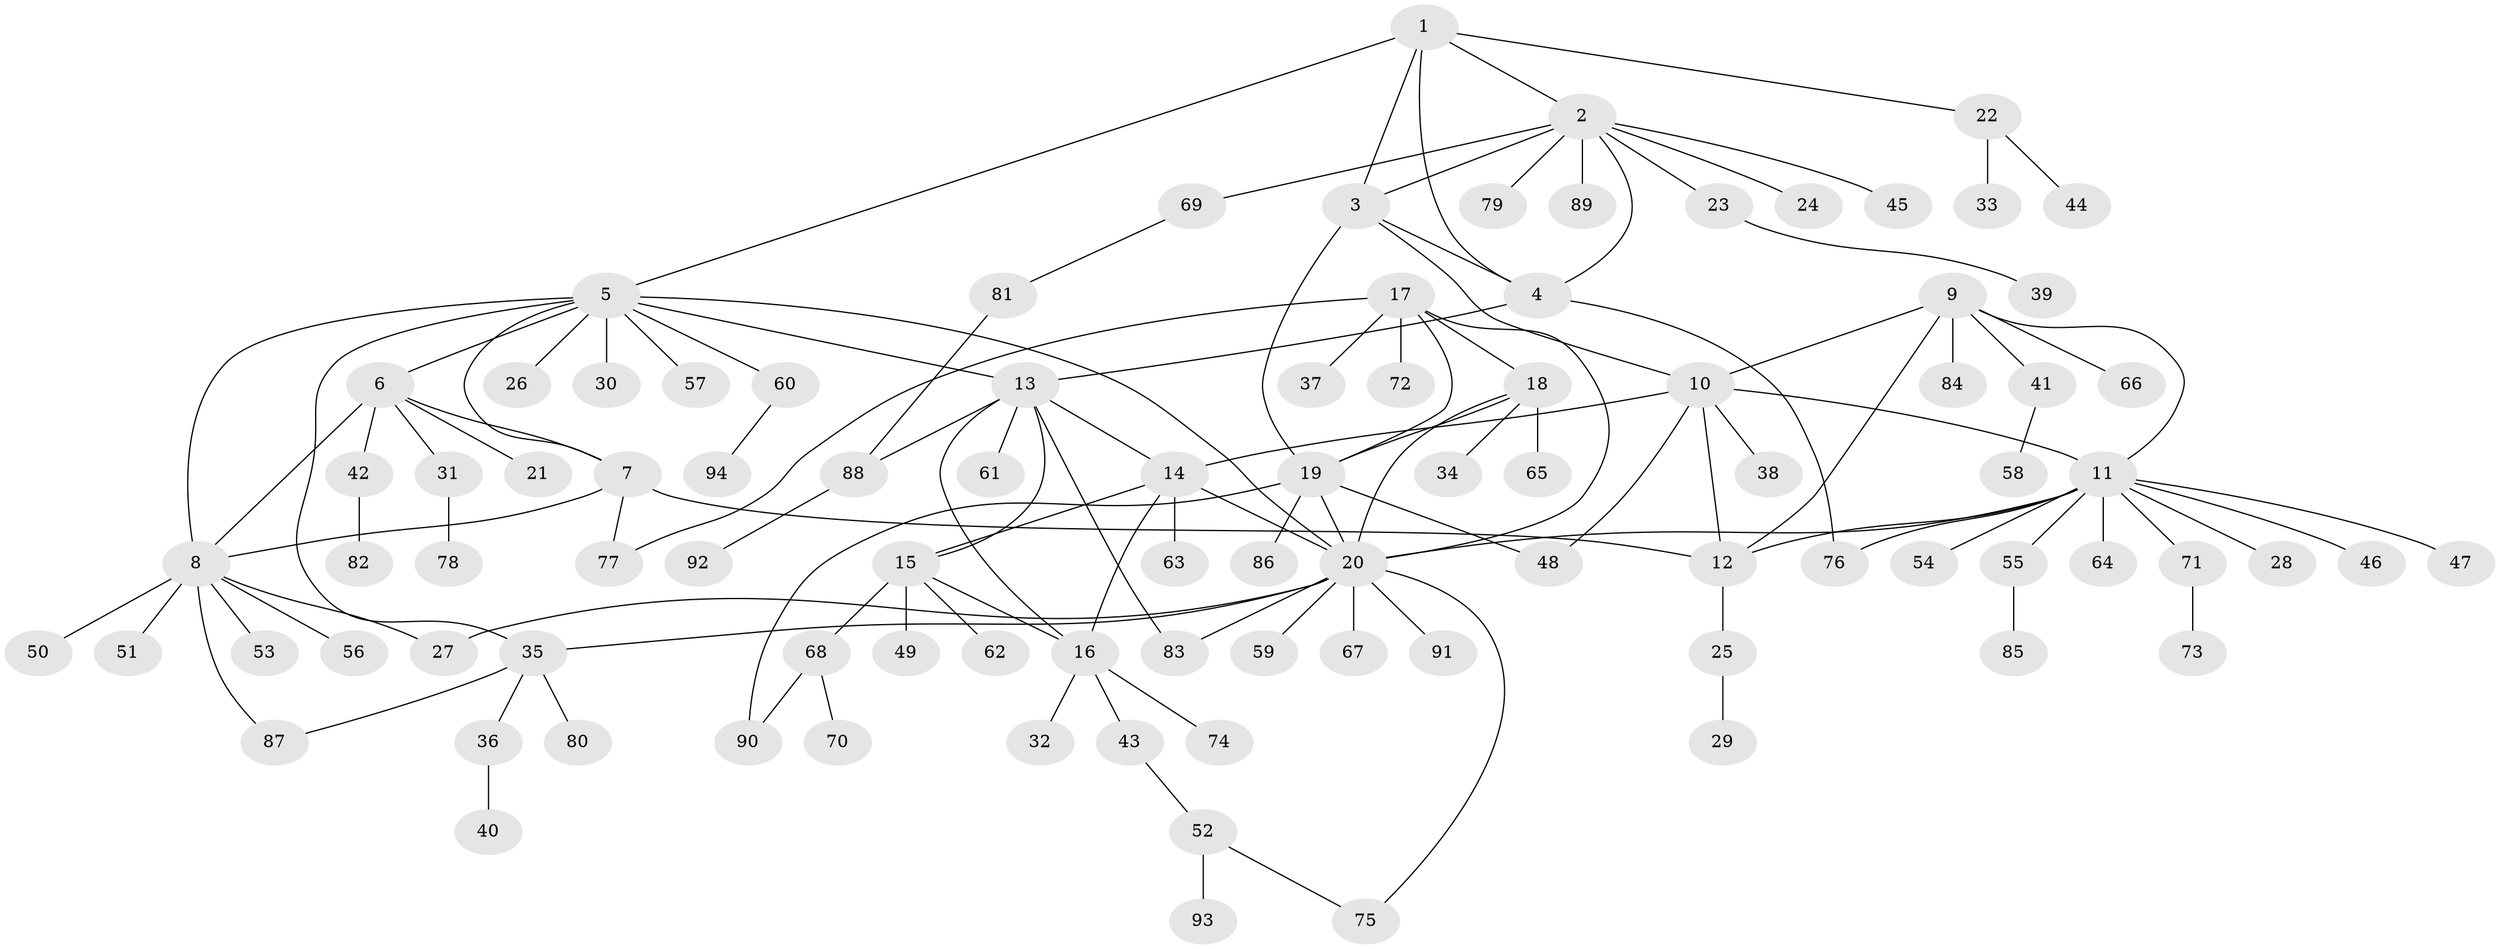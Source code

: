 // coarse degree distribution, {5: 0.06756756756756757, 10: 0.02702702702702703, 9: 0.013513513513513514, 12: 0.013513513513513514, 6: 0.02702702702702703, 11: 0.02702702702702703, 7: 0.013513513513513514, 8: 0.013513513513513514, 4: 0.013513513513513514, 1: 0.581081081081081, 2: 0.17567567567567569, 3: 0.02702702702702703}
// Generated by graph-tools (version 1.1) at 2025/52/02/27/25 19:52:20]
// undirected, 94 vertices, 124 edges
graph export_dot {
graph [start="1"]
  node [color=gray90,style=filled];
  1;
  2;
  3;
  4;
  5;
  6;
  7;
  8;
  9;
  10;
  11;
  12;
  13;
  14;
  15;
  16;
  17;
  18;
  19;
  20;
  21;
  22;
  23;
  24;
  25;
  26;
  27;
  28;
  29;
  30;
  31;
  32;
  33;
  34;
  35;
  36;
  37;
  38;
  39;
  40;
  41;
  42;
  43;
  44;
  45;
  46;
  47;
  48;
  49;
  50;
  51;
  52;
  53;
  54;
  55;
  56;
  57;
  58;
  59;
  60;
  61;
  62;
  63;
  64;
  65;
  66;
  67;
  68;
  69;
  70;
  71;
  72;
  73;
  74;
  75;
  76;
  77;
  78;
  79;
  80;
  81;
  82;
  83;
  84;
  85;
  86;
  87;
  88;
  89;
  90;
  91;
  92;
  93;
  94;
  1 -- 2;
  1 -- 3;
  1 -- 4;
  1 -- 5;
  1 -- 22;
  2 -- 3;
  2 -- 4;
  2 -- 23;
  2 -- 24;
  2 -- 45;
  2 -- 69;
  2 -- 79;
  2 -- 89;
  3 -- 4;
  3 -- 10;
  3 -- 19;
  4 -- 13;
  4 -- 76;
  5 -- 6;
  5 -- 7;
  5 -- 8;
  5 -- 13;
  5 -- 20;
  5 -- 26;
  5 -- 30;
  5 -- 35;
  5 -- 57;
  5 -- 60;
  6 -- 7;
  6 -- 8;
  6 -- 21;
  6 -- 31;
  6 -- 42;
  7 -- 8;
  7 -- 12;
  7 -- 77;
  8 -- 27;
  8 -- 50;
  8 -- 51;
  8 -- 53;
  8 -- 56;
  8 -- 87;
  9 -- 10;
  9 -- 11;
  9 -- 12;
  9 -- 41;
  9 -- 66;
  9 -- 84;
  10 -- 11;
  10 -- 12;
  10 -- 14;
  10 -- 38;
  10 -- 48;
  11 -- 12;
  11 -- 20;
  11 -- 28;
  11 -- 46;
  11 -- 47;
  11 -- 54;
  11 -- 55;
  11 -- 64;
  11 -- 71;
  11 -- 76;
  12 -- 25;
  13 -- 14;
  13 -- 15;
  13 -- 16;
  13 -- 61;
  13 -- 83;
  13 -- 88;
  14 -- 15;
  14 -- 16;
  14 -- 20;
  14 -- 63;
  15 -- 16;
  15 -- 49;
  15 -- 62;
  15 -- 68;
  16 -- 32;
  16 -- 43;
  16 -- 74;
  17 -- 18;
  17 -- 19;
  17 -- 20;
  17 -- 37;
  17 -- 72;
  17 -- 77;
  18 -- 19;
  18 -- 20;
  18 -- 34;
  18 -- 65;
  19 -- 20;
  19 -- 48;
  19 -- 86;
  19 -- 90;
  20 -- 27;
  20 -- 35;
  20 -- 59;
  20 -- 67;
  20 -- 75;
  20 -- 83;
  20 -- 91;
  22 -- 33;
  22 -- 44;
  23 -- 39;
  25 -- 29;
  31 -- 78;
  35 -- 36;
  35 -- 80;
  35 -- 87;
  36 -- 40;
  41 -- 58;
  42 -- 82;
  43 -- 52;
  52 -- 75;
  52 -- 93;
  55 -- 85;
  60 -- 94;
  68 -- 70;
  68 -- 90;
  69 -- 81;
  71 -- 73;
  81 -- 88;
  88 -- 92;
}
